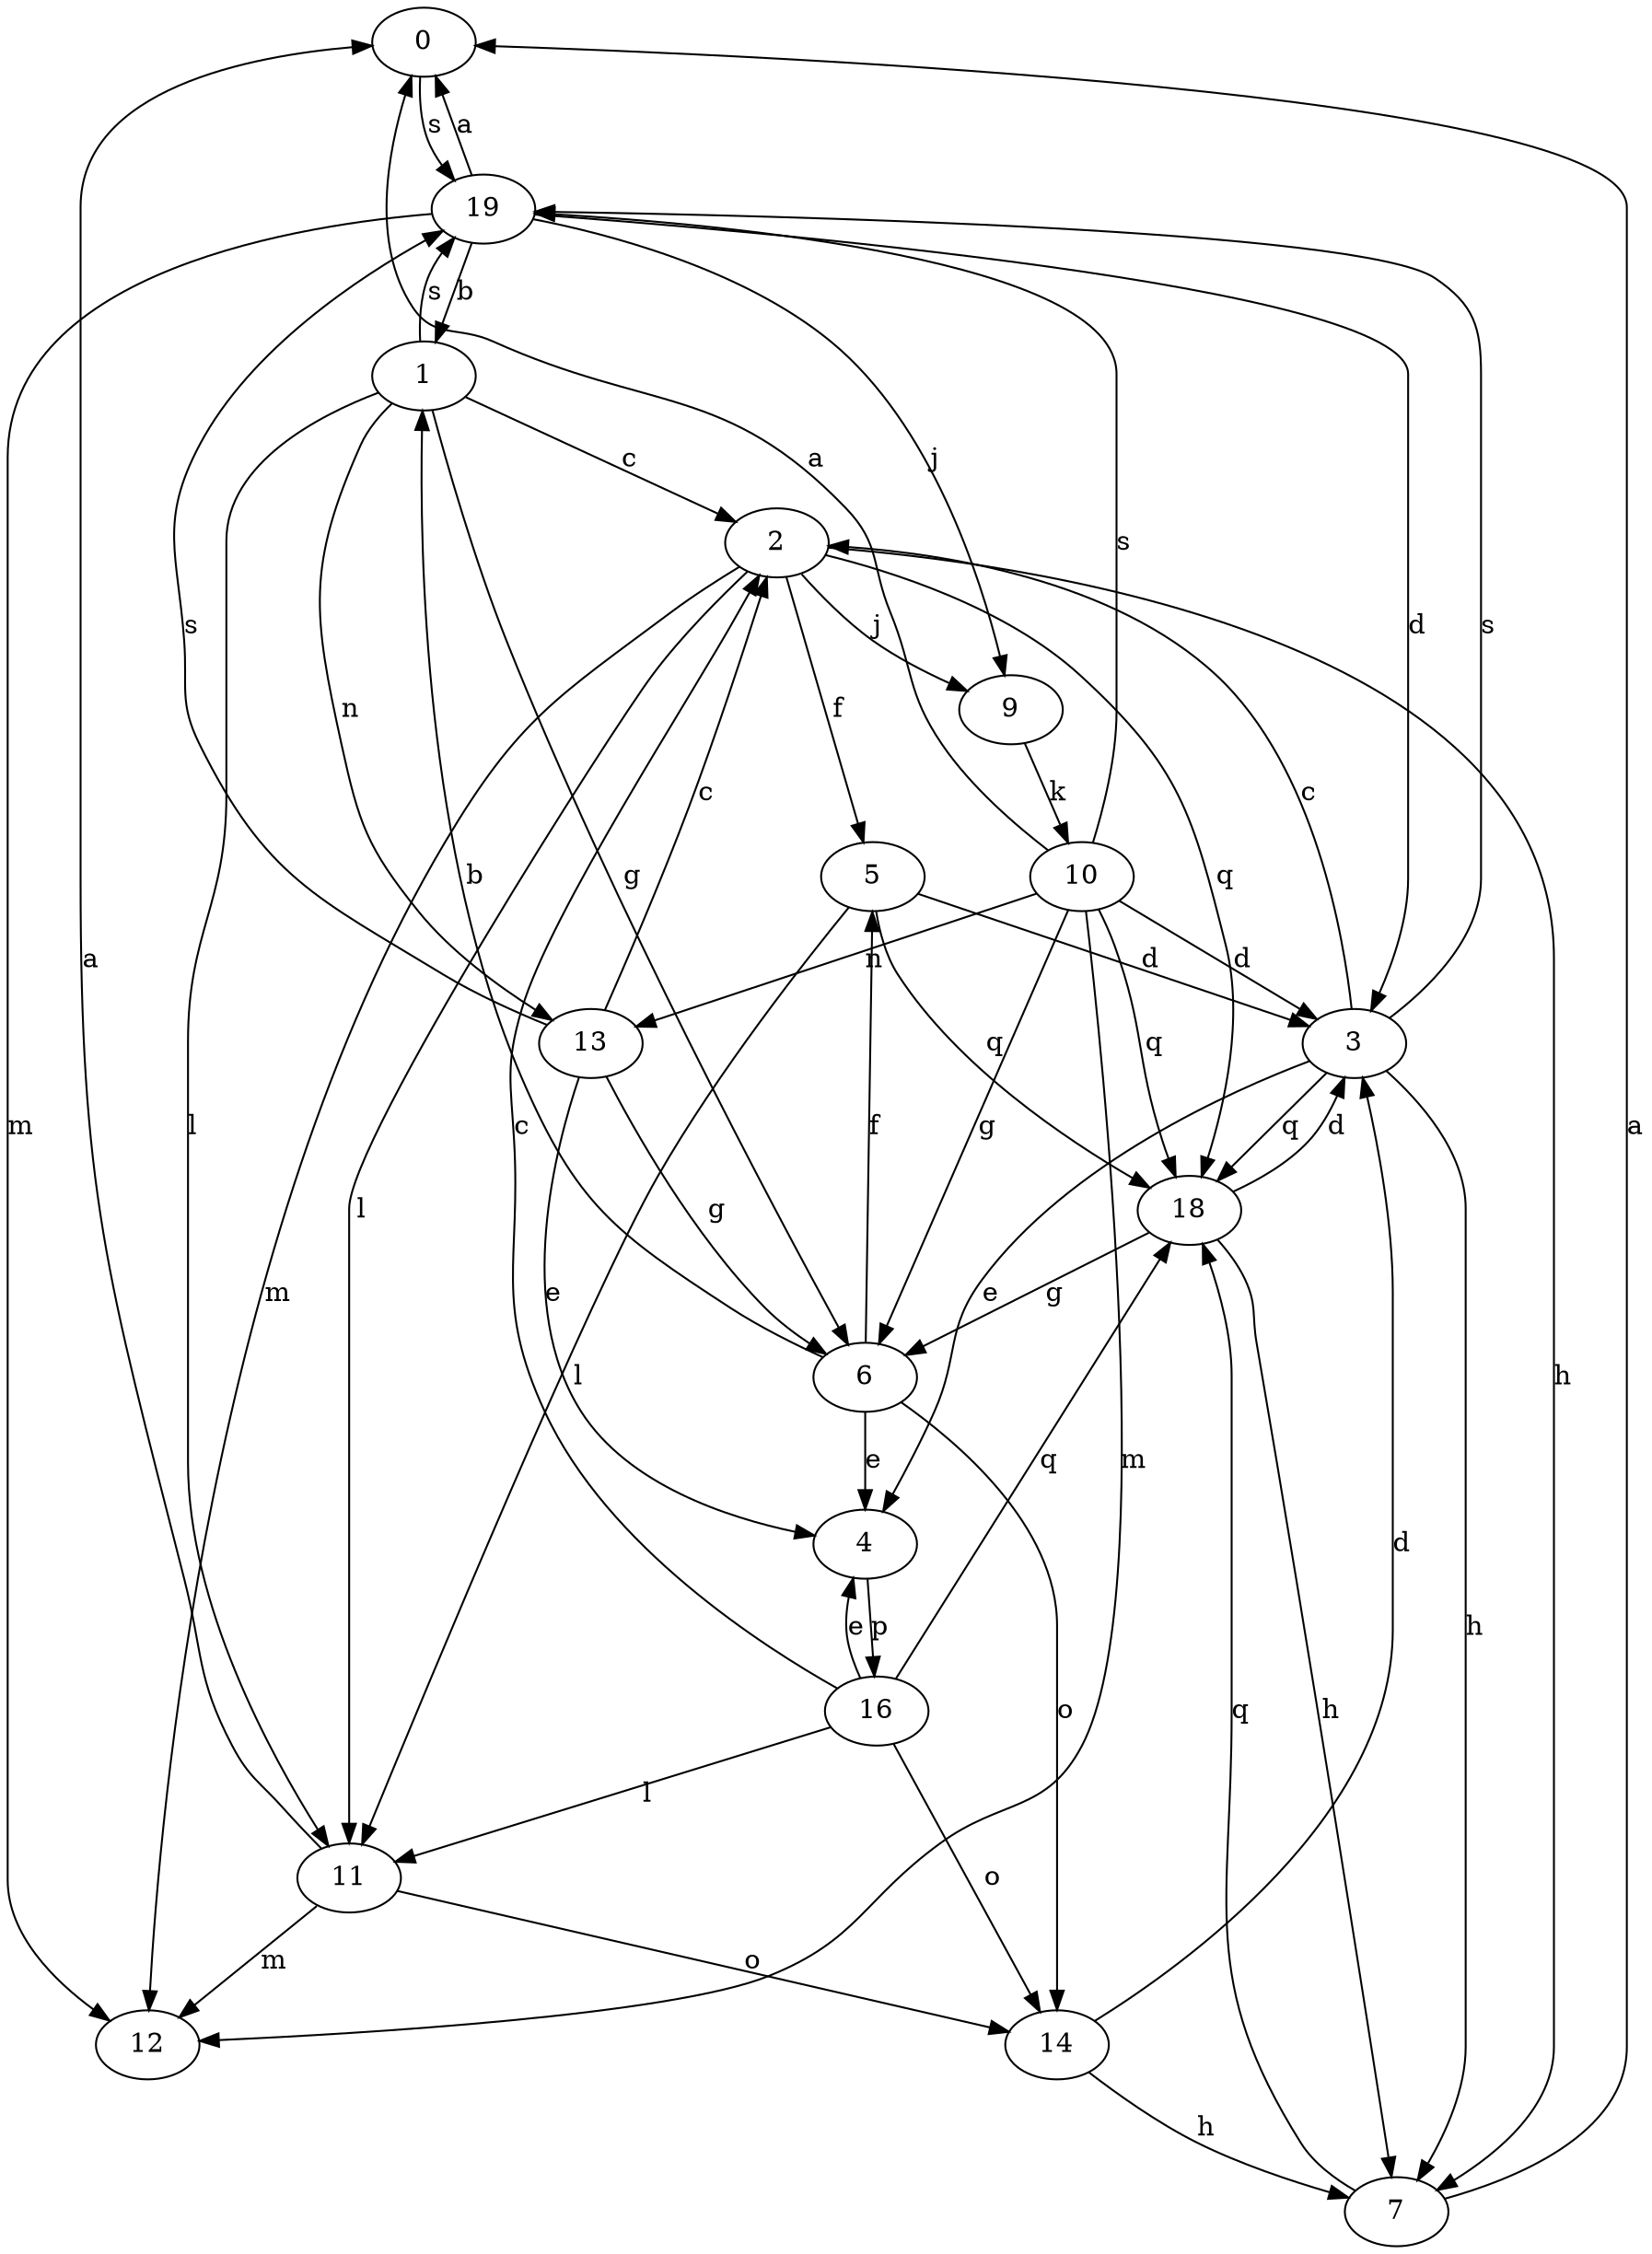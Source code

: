 strict digraph  {
0;
1;
2;
3;
4;
5;
6;
7;
9;
10;
11;
12;
13;
14;
16;
18;
19;
0 -> 19  [label=s];
1 -> 2  [label=c];
1 -> 6  [label=g];
1 -> 11  [label=l];
1 -> 13  [label=n];
1 -> 19  [label=s];
2 -> 5  [label=f];
2 -> 7  [label=h];
2 -> 9  [label=j];
2 -> 11  [label=l];
2 -> 12  [label=m];
2 -> 18  [label=q];
3 -> 2  [label=c];
3 -> 4  [label=e];
3 -> 7  [label=h];
3 -> 18  [label=q];
3 -> 19  [label=s];
4 -> 16  [label=p];
5 -> 3  [label=d];
5 -> 11  [label=l];
5 -> 18  [label=q];
6 -> 1  [label=b];
6 -> 4  [label=e];
6 -> 5  [label=f];
6 -> 14  [label=o];
7 -> 0  [label=a];
7 -> 18  [label=q];
9 -> 10  [label=k];
10 -> 0  [label=a];
10 -> 3  [label=d];
10 -> 6  [label=g];
10 -> 12  [label=m];
10 -> 13  [label=n];
10 -> 18  [label=q];
10 -> 19  [label=s];
11 -> 0  [label=a];
11 -> 12  [label=m];
11 -> 14  [label=o];
13 -> 2  [label=c];
13 -> 4  [label=e];
13 -> 6  [label=g];
13 -> 19  [label=s];
14 -> 3  [label=d];
14 -> 7  [label=h];
16 -> 2  [label=c];
16 -> 4  [label=e];
16 -> 11  [label=l];
16 -> 14  [label=o];
16 -> 18  [label=q];
18 -> 3  [label=d];
18 -> 6  [label=g];
18 -> 7  [label=h];
19 -> 0  [label=a];
19 -> 1  [label=b];
19 -> 3  [label=d];
19 -> 9  [label=j];
19 -> 12  [label=m];
}
